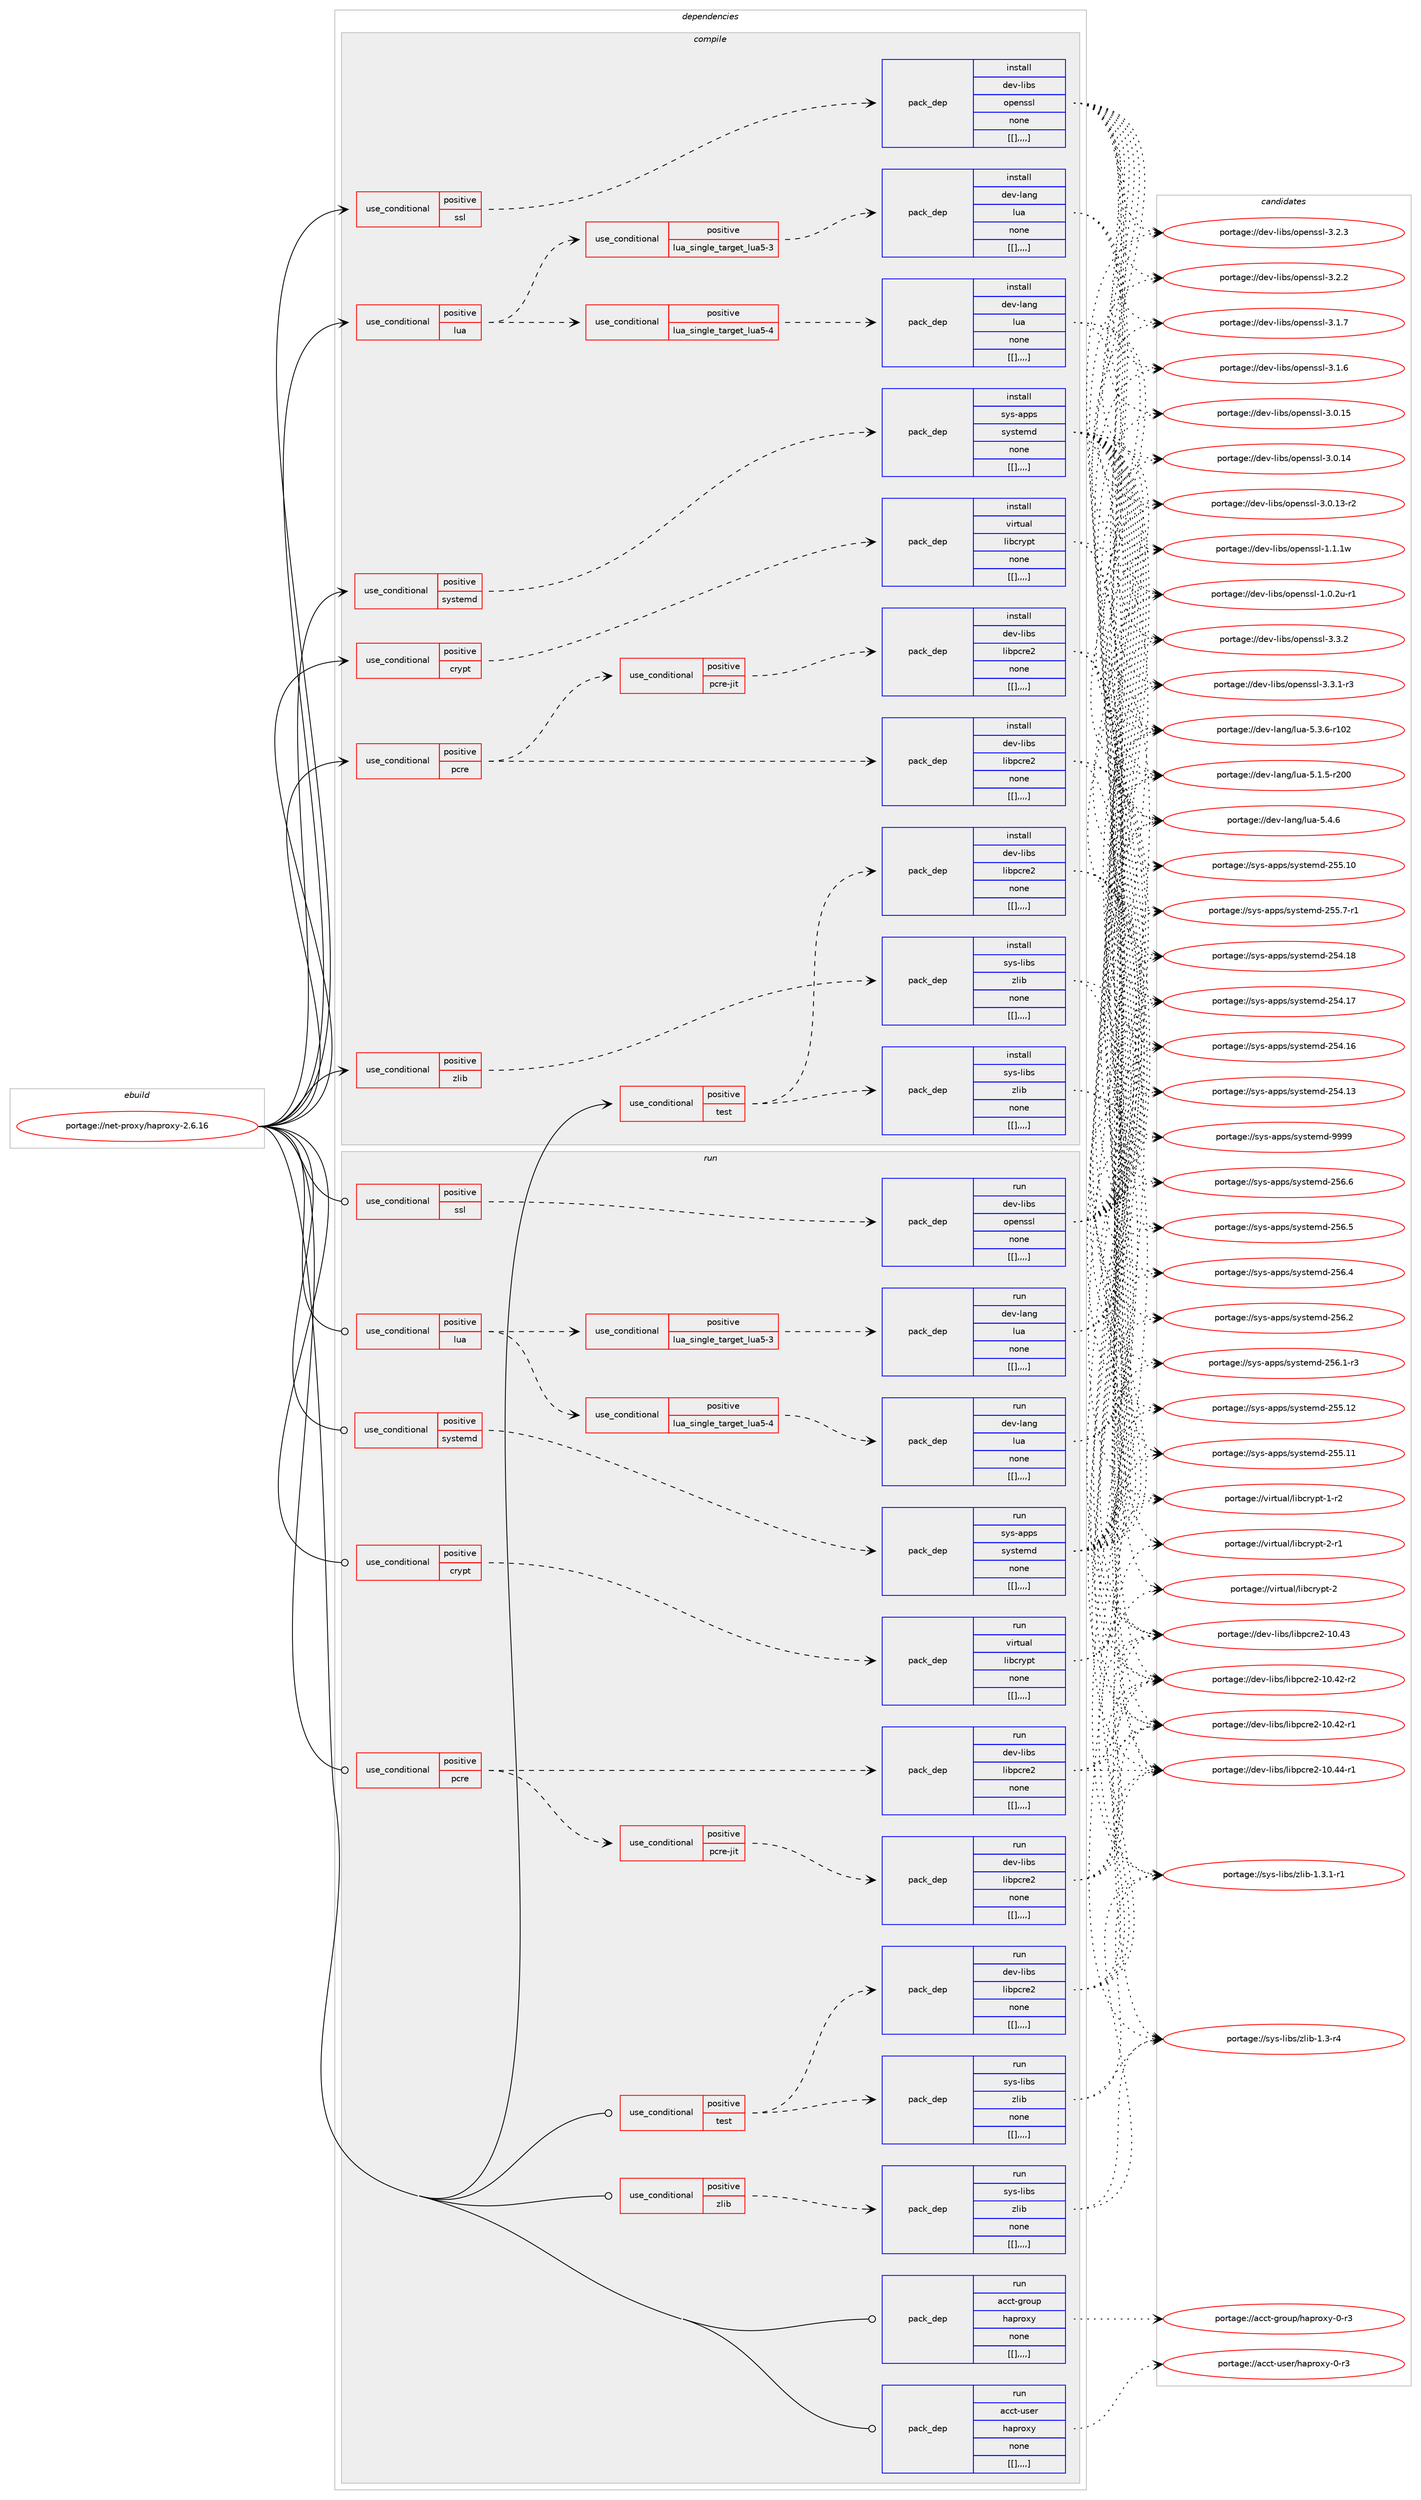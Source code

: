 digraph prolog {

# *************
# Graph options
# *************

newrank=true;
concentrate=true;
compound=true;
graph [rankdir=LR,fontname=Helvetica,fontsize=10,ranksep=1.5];#, ranksep=2.5, nodesep=0.2];
edge  [arrowhead=vee];
node  [fontname=Helvetica,fontsize=10];

# **********
# The ebuild
# **********

subgraph cluster_leftcol {
color=gray;
label=<<i>ebuild</i>>;
id [label="portage://net-proxy/haproxy-2.6.16", color=red, width=4, href="../net-proxy/haproxy-2.6.16.svg"];
}

# ****************
# The dependencies
# ****************

subgraph cluster_midcol {
color=gray;
label=<<i>dependencies</i>>;
subgraph cluster_compile {
fillcolor="#eeeeee";
style=filled;
label=<<i>compile</i>>;
subgraph cond105136 {
dependency394245 [label=<<TABLE BORDER="0" CELLBORDER="1" CELLSPACING="0" CELLPADDING="4"><TR><TD ROWSPAN="3" CELLPADDING="10">use_conditional</TD></TR><TR><TD>positive</TD></TR><TR><TD>crypt</TD></TR></TABLE>>, shape=none, color=red];
subgraph pack286301 {
dependency394246 [label=<<TABLE BORDER="0" CELLBORDER="1" CELLSPACING="0" CELLPADDING="4" WIDTH="220"><TR><TD ROWSPAN="6" CELLPADDING="30">pack_dep</TD></TR><TR><TD WIDTH="110">install</TD></TR><TR><TD>virtual</TD></TR><TR><TD>libcrypt</TD></TR><TR><TD>none</TD></TR><TR><TD>[[],,,,]</TD></TR></TABLE>>, shape=none, color=blue];
}
dependency394245:e -> dependency394246:w [weight=20,style="dashed",arrowhead="vee"];
}
id:e -> dependency394245:w [weight=20,style="solid",arrowhead="vee"];
subgraph cond105137 {
dependency394247 [label=<<TABLE BORDER="0" CELLBORDER="1" CELLSPACING="0" CELLPADDING="4"><TR><TD ROWSPAN="3" CELLPADDING="10">use_conditional</TD></TR><TR><TD>positive</TD></TR><TR><TD>lua</TD></TR></TABLE>>, shape=none, color=red];
subgraph cond105138 {
dependency394248 [label=<<TABLE BORDER="0" CELLBORDER="1" CELLSPACING="0" CELLPADDING="4"><TR><TD ROWSPAN="3" CELLPADDING="10">use_conditional</TD></TR><TR><TD>positive</TD></TR><TR><TD>lua_single_target_lua5-3</TD></TR></TABLE>>, shape=none, color=red];
subgraph pack286302 {
dependency394249 [label=<<TABLE BORDER="0" CELLBORDER="1" CELLSPACING="0" CELLPADDING="4" WIDTH="220"><TR><TD ROWSPAN="6" CELLPADDING="30">pack_dep</TD></TR><TR><TD WIDTH="110">install</TD></TR><TR><TD>dev-lang</TD></TR><TR><TD>lua</TD></TR><TR><TD>none</TD></TR><TR><TD>[[],,,,]</TD></TR></TABLE>>, shape=none, color=blue];
}
dependency394248:e -> dependency394249:w [weight=20,style="dashed",arrowhead="vee"];
}
dependency394247:e -> dependency394248:w [weight=20,style="dashed",arrowhead="vee"];
subgraph cond105139 {
dependency394250 [label=<<TABLE BORDER="0" CELLBORDER="1" CELLSPACING="0" CELLPADDING="4"><TR><TD ROWSPAN="3" CELLPADDING="10">use_conditional</TD></TR><TR><TD>positive</TD></TR><TR><TD>lua_single_target_lua5-4</TD></TR></TABLE>>, shape=none, color=red];
subgraph pack286303 {
dependency394251 [label=<<TABLE BORDER="0" CELLBORDER="1" CELLSPACING="0" CELLPADDING="4" WIDTH="220"><TR><TD ROWSPAN="6" CELLPADDING="30">pack_dep</TD></TR><TR><TD WIDTH="110">install</TD></TR><TR><TD>dev-lang</TD></TR><TR><TD>lua</TD></TR><TR><TD>none</TD></TR><TR><TD>[[],,,,]</TD></TR></TABLE>>, shape=none, color=blue];
}
dependency394250:e -> dependency394251:w [weight=20,style="dashed",arrowhead="vee"];
}
dependency394247:e -> dependency394250:w [weight=20,style="dashed",arrowhead="vee"];
}
id:e -> dependency394247:w [weight=20,style="solid",arrowhead="vee"];
subgraph cond105140 {
dependency394252 [label=<<TABLE BORDER="0" CELLBORDER="1" CELLSPACING="0" CELLPADDING="4"><TR><TD ROWSPAN="3" CELLPADDING="10">use_conditional</TD></TR><TR><TD>positive</TD></TR><TR><TD>pcre</TD></TR></TABLE>>, shape=none, color=red];
subgraph pack286304 {
dependency394253 [label=<<TABLE BORDER="0" CELLBORDER="1" CELLSPACING="0" CELLPADDING="4" WIDTH="220"><TR><TD ROWSPAN="6" CELLPADDING="30">pack_dep</TD></TR><TR><TD WIDTH="110">install</TD></TR><TR><TD>dev-libs</TD></TR><TR><TD>libpcre2</TD></TR><TR><TD>none</TD></TR><TR><TD>[[],,,,]</TD></TR></TABLE>>, shape=none, color=blue];
}
dependency394252:e -> dependency394253:w [weight=20,style="dashed",arrowhead="vee"];
subgraph cond105141 {
dependency394254 [label=<<TABLE BORDER="0" CELLBORDER="1" CELLSPACING="0" CELLPADDING="4"><TR><TD ROWSPAN="3" CELLPADDING="10">use_conditional</TD></TR><TR><TD>positive</TD></TR><TR><TD>pcre-jit</TD></TR></TABLE>>, shape=none, color=red];
subgraph pack286305 {
dependency394255 [label=<<TABLE BORDER="0" CELLBORDER="1" CELLSPACING="0" CELLPADDING="4" WIDTH="220"><TR><TD ROWSPAN="6" CELLPADDING="30">pack_dep</TD></TR><TR><TD WIDTH="110">install</TD></TR><TR><TD>dev-libs</TD></TR><TR><TD>libpcre2</TD></TR><TR><TD>none</TD></TR><TR><TD>[[],,,,]</TD></TR></TABLE>>, shape=none, color=blue];
}
dependency394254:e -> dependency394255:w [weight=20,style="dashed",arrowhead="vee"];
}
dependency394252:e -> dependency394254:w [weight=20,style="dashed",arrowhead="vee"];
}
id:e -> dependency394252:w [weight=20,style="solid",arrowhead="vee"];
subgraph cond105142 {
dependency394256 [label=<<TABLE BORDER="0" CELLBORDER="1" CELLSPACING="0" CELLPADDING="4"><TR><TD ROWSPAN="3" CELLPADDING="10">use_conditional</TD></TR><TR><TD>positive</TD></TR><TR><TD>ssl</TD></TR></TABLE>>, shape=none, color=red];
subgraph pack286306 {
dependency394257 [label=<<TABLE BORDER="0" CELLBORDER="1" CELLSPACING="0" CELLPADDING="4" WIDTH="220"><TR><TD ROWSPAN="6" CELLPADDING="30">pack_dep</TD></TR><TR><TD WIDTH="110">install</TD></TR><TR><TD>dev-libs</TD></TR><TR><TD>openssl</TD></TR><TR><TD>none</TD></TR><TR><TD>[[],,,,]</TD></TR></TABLE>>, shape=none, color=blue];
}
dependency394256:e -> dependency394257:w [weight=20,style="dashed",arrowhead="vee"];
}
id:e -> dependency394256:w [weight=20,style="solid",arrowhead="vee"];
subgraph cond105143 {
dependency394258 [label=<<TABLE BORDER="0" CELLBORDER="1" CELLSPACING="0" CELLPADDING="4"><TR><TD ROWSPAN="3" CELLPADDING="10">use_conditional</TD></TR><TR><TD>positive</TD></TR><TR><TD>systemd</TD></TR></TABLE>>, shape=none, color=red];
subgraph pack286307 {
dependency394259 [label=<<TABLE BORDER="0" CELLBORDER="1" CELLSPACING="0" CELLPADDING="4" WIDTH="220"><TR><TD ROWSPAN="6" CELLPADDING="30">pack_dep</TD></TR><TR><TD WIDTH="110">install</TD></TR><TR><TD>sys-apps</TD></TR><TR><TD>systemd</TD></TR><TR><TD>none</TD></TR><TR><TD>[[],,,,]</TD></TR></TABLE>>, shape=none, color=blue];
}
dependency394258:e -> dependency394259:w [weight=20,style="dashed",arrowhead="vee"];
}
id:e -> dependency394258:w [weight=20,style="solid",arrowhead="vee"];
subgraph cond105144 {
dependency394260 [label=<<TABLE BORDER="0" CELLBORDER="1" CELLSPACING="0" CELLPADDING="4"><TR><TD ROWSPAN="3" CELLPADDING="10">use_conditional</TD></TR><TR><TD>positive</TD></TR><TR><TD>test</TD></TR></TABLE>>, shape=none, color=red];
subgraph pack286308 {
dependency394261 [label=<<TABLE BORDER="0" CELLBORDER="1" CELLSPACING="0" CELLPADDING="4" WIDTH="220"><TR><TD ROWSPAN="6" CELLPADDING="30">pack_dep</TD></TR><TR><TD WIDTH="110">install</TD></TR><TR><TD>dev-libs</TD></TR><TR><TD>libpcre2</TD></TR><TR><TD>none</TD></TR><TR><TD>[[],,,,]</TD></TR></TABLE>>, shape=none, color=blue];
}
dependency394260:e -> dependency394261:w [weight=20,style="dashed",arrowhead="vee"];
subgraph pack286309 {
dependency394262 [label=<<TABLE BORDER="0" CELLBORDER="1" CELLSPACING="0" CELLPADDING="4" WIDTH="220"><TR><TD ROWSPAN="6" CELLPADDING="30">pack_dep</TD></TR><TR><TD WIDTH="110">install</TD></TR><TR><TD>sys-libs</TD></TR><TR><TD>zlib</TD></TR><TR><TD>none</TD></TR><TR><TD>[[],,,,]</TD></TR></TABLE>>, shape=none, color=blue];
}
dependency394260:e -> dependency394262:w [weight=20,style="dashed",arrowhead="vee"];
}
id:e -> dependency394260:w [weight=20,style="solid",arrowhead="vee"];
subgraph cond105145 {
dependency394263 [label=<<TABLE BORDER="0" CELLBORDER="1" CELLSPACING="0" CELLPADDING="4"><TR><TD ROWSPAN="3" CELLPADDING="10">use_conditional</TD></TR><TR><TD>positive</TD></TR><TR><TD>zlib</TD></TR></TABLE>>, shape=none, color=red];
subgraph pack286310 {
dependency394264 [label=<<TABLE BORDER="0" CELLBORDER="1" CELLSPACING="0" CELLPADDING="4" WIDTH="220"><TR><TD ROWSPAN="6" CELLPADDING="30">pack_dep</TD></TR><TR><TD WIDTH="110">install</TD></TR><TR><TD>sys-libs</TD></TR><TR><TD>zlib</TD></TR><TR><TD>none</TD></TR><TR><TD>[[],,,,]</TD></TR></TABLE>>, shape=none, color=blue];
}
dependency394263:e -> dependency394264:w [weight=20,style="dashed",arrowhead="vee"];
}
id:e -> dependency394263:w [weight=20,style="solid",arrowhead="vee"];
}
subgraph cluster_compileandrun {
fillcolor="#eeeeee";
style=filled;
label=<<i>compile and run</i>>;
}
subgraph cluster_run {
fillcolor="#eeeeee";
style=filled;
label=<<i>run</i>>;
subgraph cond105146 {
dependency394265 [label=<<TABLE BORDER="0" CELLBORDER="1" CELLSPACING="0" CELLPADDING="4"><TR><TD ROWSPAN="3" CELLPADDING="10">use_conditional</TD></TR><TR><TD>positive</TD></TR><TR><TD>crypt</TD></TR></TABLE>>, shape=none, color=red];
subgraph pack286311 {
dependency394266 [label=<<TABLE BORDER="0" CELLBORDER="1" CELLSPACING="0" CELLPADDING="4" WIDTH="220"><TR><TD ROWSPAN="6" CELLPADDING="30">pack_dep</TD></TR><TR><TD WIDTH="110">run</TD></TR><TR><TD>virtual</TD></TR><TR><TD>libcrypt</TD></TR><TR><TD>none</TD></TR><TR><TD>[[],,,,]</TD></TR></TABLE>>, shape=none, color=blue];
}
dependency394265:e -> dependency394266:w [weight=20,style="dashed",arrowhead="vee"];
}
id:e -> dependency394265:w [weight=20,style="solid",arrowhead="odot"];
subgraph cond105147 {
dependency394267 [label=<<TABLE BORDER="0" CELLBORDER="1" CELLSPACING="0" CELLPADDING="4"><TR><TD ROWSPAN="3" CELLPADDING="10">use_conditional</TD></TR><TR><TD>positive</TD></TR><TR><TD>lua</TD></TR></TABLE>>, shape=none, color=red];
subgraph cond105148 {
dependency394268 [label=<<TABLE BORDER="0" CELLBORDER="1" CELLSPACING="0" CELLPADDING="4"><TR><TD ROWSPAN="3" CELLPADDING="10">use_conditional</TD></TR><TR><TD>positive</TD></TR><TR><TD>lua_single_target_lua5-3</TD></TR></TABLE>>, shape=none, color=red];
subgraph pack286312 {
dependency394269 [label=<<TABLE BORDER="0" CELLBORDER="1" CELLSPACING="0" CELLPADDING="4" WIDTH="220"><TR><TD ROWSPAN="6" CELLPADDING="30">pack_dep</TD></TR><TR><TD WIDTH="110">run</TD></TR><TR><TD>dev-lang</TD></TR><TR><TD>lua</TD></TR><TR><TD>none</TD></TR><TR><TD>[[],,,,]</TD></TR></TABLE>>, shape=none, color=blue];
}
dependency394268:e -> dependency394269:w [weight=20,style="dashed",arrowhead="vee"];
}
dependency394267:e -> dependency394268:w [weight=20,style="dashed",arrowhead="vee"];
subgraph cond105149 {
dependency394270 [label=<<TABLE BORDER="0" CELLBORDER="1" CELLSPACING="0" CELLPADDING="4"><TR><TD ROWSPAN="3" CELLPADDING="10">use_conditional</TD></TR><TR><TD>positive</TD></TR><TR><TD>lua_single_target_lua5-4</TD></TR></TABLE>>, shape=none, color=red];
subgraph pack286313 {
dependency394271 [label=<<TABLE BORDER="0" CELLBORDER="1" CELLSPACING="0" CELLPADDING="4" WIDTH="220"><TR><TD ROWSPAN="6" CELLPADDING="30">pack_dep</TD></TR><TR><TD WIDTH="110">run</TD></TR><TR><TD>dev-lang</TD></TR><TR><TD>lua</TD></TR><TR><TD>none</TD></TR><TR><TD>[[],,,,]</TD></TR></TABLE>>, shape=none, color=blue];
}
dependency394270:e -> dependency394271:w [weight=20,style="dashed",arrowhead="vee"];
}
dependency394267:e -> dependency394270:w [weight=20,style="dashed",arrowhead="vee"];
}
id:e -> dependency394267:w [weight=20,style="solid",arrowhead="odot"];
subgraph cond105150 {
dependency394272 [label=<<TABLE BORDER="0" CELLBORDER="1" CELLSPACING="0" CELLPADDING="4"><TR><TD ROWSPAN="3" CELLPADDING="10">use_conditional</TD></TR><TR><TD>positive</TD></TR><TR><TD>pcre</TD></TR></TABLE>>, shape=none, color=red];
subgraph pack286314 {
dependency394273 [label=<<TABLE BORDER="0" CELLBORDER="1" CELLSPACING="0" CELLPADDING="4" WIDTH="220"><TR><TD ROWSPAN="6" CELLPADDING="30">pack_dep</TD></TR><TR><TD WIDTH="110">run</TD></TR><TR><TD>dev-libs</TD></TR><TR><TD>libpcre2</TD></TR><TR><TD>none</TD></TR><TR><TD>[[],,,,]</TD></TR></TABLE>>, shape=none, color=blue];
}
dependency394272:e -> dependency394273:w [weight=20,style="dashed",arrowhead="vee"];
subgraph cond105151 {
dependency394274 [label=<<TABLE BORDER="0" CELLBORDER="1" CELLSPACING="0" CELLPADDING="4"><TR><TD ROWSPAN="3" CELLPADDING="10">use_conditional</TD></TR><TR><TD>positive</TD></TR><TR><TD>pcre-jit</TD></TR></TABLE>>, shape=none, color=red];
subgraph pack286315 {
dependency394275 [label=<<TABLE BORDER="0" CELLBORDER="1" CELLSPACING="0" CELLPADDING="4" WIDTH="220"><TR><TD ROWSPAN="6" CELLPADDING="30">pack_dep</TD></TR><TR><TD WIDTH="110">run</TD></TR><TR><TD>dev-libs</TD></TR><TR><TD>libpcre2</TD></TR><TR><TD>none</TD></TR><TR><TD>[[],,,,]</TD></TR></TABLE>>, shape=none, color=blue];
}
dependency394274:e -> dependency394275:w [weight=20,style="dashed",arrowhead="vee"];
}
dependency394272:e -> dependency394274:w [weight=20,style="dashed",arrowhead="vee"];
}
id:e -> dependency394272:w [weight=20,style="solid",arrowhead="odot"];
subgraph cond105152 {
dependency394276 [label=<<TABLE BORDER="0" CELLBORDER="1" CELLSPACING="0" CELLPADDING="4"><TR><TD ROWSPAN="3" CELLPADDING="10">use_conditional</TD></TR><TR><TD>positive</TD></TR><TR><TD>ssl</TD></TR></TABLE>>, shape=none, color=red];
subgraph pack286316 {
dependency394277 [label=<<TABLE BORDER="0" CELLBORDER="1" CELLSPACING="0" CELLPADDING="4" WIDTH="220"><TR><TD ROWSPAN="6" CELLPADDING="30">pack_dep</TD></TR><TR><TD WIDTH="110">run</TD></TR><TR><TD>dev-libs</TD></TR><TR><TD>openssl</TD></TR><TR><TD>none</TD></TR><TR><TD>[[],,,,]</TD></TR></TABLE>>, shape=none, color=blue];
}
dependency394276:e -> dependency394277:w [weight=20,style="dashed",arrowhead="vee"];
}
id:e -> dependency394276:w [weight=20,style="solid",arrowhead="odot"];
subgraph cond105153 {
dependency394278 [label=<<TABLE BORDER="0" CELLBORDER="1" CELLSPACING="0" CELLPADDING="4"><TR><TD ROWSPAN="3" CELLPADDING="10">use_conditional</TD></TR><TR><TD>positive</TD></TR><TR><TD>systemd</TD></TR></TABLE>>, shape=none, color=red];
subgraph pack286317 {
dependency394279 [label=<<TABLE BORDER="0" CELLBORDER="1" CELLSPACING="0" CELLPADDING="4" WIDTH="220"><TR><TD ROWSPAN="6" CELLPADDING="30">pack_dep</TD></TR><TR><TD WIDTH="110">run</TD></TR><TR><TD>sys-apps</TD></TR><TR><TD>systemd</TD></TR><TR><TD>none</TD></TR><TR><TD>[[],,,,]</TD></TR></TABLE>>, shape=none, color=blue];
}
dependency394278:e -> dependency394279:w [weight=20,style="dashed",arrowhead="vee"];
}
id:e -> dependency394278:w [weight=20,style="solid",arrowhead="odot"];
subgraph cond105154 {
dependency394280 [label=<<TABLE BORDER="0" CELLBORDER="1" CELLSPACING="0" CELLPADDING="4"><TR><TD ROWSPAN="3" CELLPADDING="10">use_conditional</TD></TR><TR><TD>positive</TD></TR><TR><TD>test</TD></TR></TABLE>>, shape=none, color=red];
subgraph pack286318 {
dependency394281 [label=<<TABLE BORDER="0" CELLBORDER="1" CELLSPACING="0" CELLPADDING="4" WIDTH="220"><TR><TD ROWSPAN="6" CELLPADDING="30">pack_dep</TD></TR><TR><TD WIDTH="110">run</TD></TR><TR><TD>dev-libs</TD></TR><TR><TD>libpcre2</TD></TR><TR><TD>none</TD></TR><TR><TD>[[],,,,]</TD></TR></TABLE>>, shape=none, color=blue];
}
dependency394280:e -> dependency394281:w [weight=20,style="dashed",arrowhead="vee"];
subgraph pack286319 {
dependency394282 [label=<<TABLE BORDER="0" CELLBORDER="1" CELLSPACING="0" CELLPADDING="4" WIDTH="220"><TR><TD ROWSPAN="6" CELLPADDING="30">pack_dep</TD></TR><TR><TD WIDTH="110">run</TD></TR><TR><TD>sys-libs</TD></TR><TR><TD>zlib</TD></TR><TR><TD>none</TD></TR><TR><TD>[[],,,,]</TD></TR></TABLE>>, shape=none, color=blue];
}
dependency394280:e -> dependency394282:w [weight=20,style="dashed",arrowhead="vee"];
}
id:e -> dependency394280:w [weight=20,style="solid",arrowhead="odot"];
subgraph cond105155 {
dependency394283 [label=<<TABLE BORDER="0" CELLBORDER="1" CELLSPACING="0" CELLPADDING="4"><TR><TD ROWSPAN="3" CELLPADDING="10">use_conditional</TD></TR><TR><TD>positive</TD></TR><TR><TD>zlib</TD></TR></TABLE>>, shape=none, color=red];
subgraph pack286320 {
dependency394284 [label=<<TABLE BORDER="0" CELLBORDER="1" CELLSPACING="0" CELLPADDING="4" WIDTH="220"><TR><TD ROWSPAN="6" CELLPADDING="30">pack_dep</TD></TR><TR><TD WIDTH="110">run</TD></TR><TR><TD>sys-libs</TD></TR><TR><TD>zlib</TD></TR><TR><TD>none</TD></TR><TR><TD>[[],,,,]</TD></TR></TABLE>>, shape=none, color=blue];
}
dependency394283:e -> dependency394284:w [weight=20,style="dashed",arrowhead="vee"];
}
id:e -> dependency394283:w [weight=20,style="solid",arrowhead="odot"];
subgraph pack286321 {
dependency394285 [label=<<TABLE BORDER="0" CELLBORDER="1" CELLSPACING="0" CELLPADDING="4" WIDTH="220"><TR><TD ROWSPAN="6" CELLPADDING="30">pack_dep</TD></TR><TR><TD WIDTH="110">run</TD></TR><TR><TD>acct-group</TD></TR><TR><TD>haproxy</TD></TR><TR><TD>none</TD></TR><TR><TD>[[],,,,]</TD></TR></TABLE>>, shape=none, color=blue];
}
id:e -> dependency394285:w [weight=20,style="solid",arrowhead="odot"];
subgraph pack286322 {
dependency394286 [label=<<TABLE BORDER="0" CELLBORDER="1" CELLSPACING="0" CELLPADDING="4" WIDTH="220"><TR><TD ROWSPAN="6" CELLPADDING="30">pack_dep</TD></TR><TR><TD WIDTH="110">run</TD></TR><TR><TD>acct-user</TD></TR><TR><TD>haproxy</TD></TR><TR><TD>none</TD></TR><TR><TD>[[],,,,]</TD></TR></TABLE>>, shape=none, color=blue];
}
id:e -> dependency394286:w [weight=20,style="solid",arrowhead="odot"];
}
}

# **************
# The candidates
# **************

subgraph cluster_choices {
rank=same;
color=gray;
label=<<i>candidates</i>>;

subgraph choice286301 {
color=black;
nodesep=1;
choice1181051141161179710847108105989911412111211645504511449 [label="portage://virtual/libcrypt-2-r1", color=red, width=4,href="../virtual/libcrypt-2-r1.svg"];
choice118105114116117971084710810598991141211121164550 [label="portage://virtual/libcrypt-2", color=red, width=4,href="../virtual/libcrypt-2.svg"];
choice1181051141161179710847108105989911412111211645494511450 [label="portage://virtual/libcrypt-1-r2", color=red, width=4,href="../virtual/libcrypt-1-r2.svg"];
dependency394246:e -> choice1181051141161179710847108105989911412111211645504511449:w [style=dotted,weight="100"];
dependency394246:e -> choice118105114116117971084710810598991141211121164550:w [style=dotted,weight="100"];
dependency394246:e -> choice1181051141161179710847108105989911412111211645494511450:w [style=dotted,weight="100"];
}
subgraph choice286302 {
color=black;
nodesep=1;
choice10010111845108971101034710811797455346524654 [label="portage://dev-lang/lua-5.4.6", color=red, width=4,href="../dev-lang/lua-5.4.6.svg"];
choice1001011184510897110103471081179745534651465445114494850 [label="portage://dev-lang/lua-5.3.6-r102", color=red, width=4,href="../dev-lang/lua-5.3.6-r102.svg"];
choice1001011184510897110103471081179745534649465345114504848 [label="portage://dev-lang/lua-5.1.5-r200", color=red, width=4,href="../dev-lang/lua-5.1.5-r200.svg"];
dependency394249:e -> choice10010111845108971101034710811797455346524654:w [style=dotted,weight="100"];
dependency394249:e -> choice1001011184510897110103471081179745534651465445114494850:w [style=dotted,weight="100"];
dependency394249:e -> choice1001011184510897110103471081179745534649465345114504848:w [style=dotted,weight="100"];
}
subgraph choice286303 {
color=black;
nodesep=1;
choice10010111845108971101034710811797455346524654 [label="portage://dev-lang/lua-5.4.6", color=red, width=4,href="../dev-lang/lua-5.4.6.svg"];
choice1001011184510897110103471081179745534651465445114494850 [label="portage://dev-lang/lua-5.3.6-r102", color=red, width=4,href="../dev-lang/lua-5.3.6-r102.svg"];
choice1001011184510897110103471081179745534649465345114504848 [label="portage://dev-lang/lua-5.1.5-r200", color=red, width=4,href="../dev-lang/lua-5.1.5-r200.svg"];
dependency394251:e -> choice10010111845108971101034710811797455346524654:w [style=dotted,weight="100"];
dependency394251:e -> choice1001011184510897110103471081179745534651465445114494850:w [style=dotted,weight="100"];
dependency394251:e -> choice1001011184510897110103471081179745534649465345114504848:w [style=dotted,weight="100"];
}
subgraph choice286304 {
color=black;
nodesep=1;
choice1001011184510810598115471081059811299114101504549484652524511449 [label="portage://dev-libs/libpcre2-10.44-r1", color=red, width=4,href="../dev-libs/libpcre2-10.44-r1.svg"];
choice100101118451081059811547108105981129911410150454948465251 [label="portage://dev-libs/libpcre2-10.43", color=red, width=4,href="../dev-libs/libpcre2-10.43.svg"];
choice1001011184510810598115471081059811299114101504549484652504511450 [label="portage://dev-libs/libpcre2-10.42-r2", color=red, width=4,href="../dev-libs/libpcre2-10.42-r2.svg"];
choice1001011184510810598115471081059811299114101504549484652504511449 [label="portage://dev-libs/libpcre2-10.42-r1", color=red, width=4,href="../dev-libs/libpcre2-10.42-r1.svg"];
dependency394253:e -> choice1001011184510810598115471081059811299114101504549484652524511449:w [style=dotted,weight="100"];
dependency394253:e -> choice100101118451081059811547108105981129911410150454948465251:w [style=dotted,weight="100"];
dependency394253:e -> choice1001011184510810598115471081059811299114101504549484652504511450:w [style=dotted,weight="100"];
dependency394253:e -> choice1001011184510810598115471081059811299114101504549484652504511449:w [style=dotted,weight="100"];
}
subgraph choice286305 {
color=black;
nodesep=1;
choice1001011184510810598115471081059811299114101504549484652524511449 [label="portage://dev-libs/libpcre2-10.44-r1", color=red, width=4,href="../dev-libs/libpcre2-10.44-r1.svg"];
choice100101118451081059811547108105981129911410150454948465251 [label="portage://dev-libs/libpcre2-10.43", color=red, width=4,href="../dev-libs/libpcre2-10.43.svg"];
choice1001011184510810598115471081059811299114101504549484652504511450 [label="portage://dev-libs/libpcre2-10.42-r2", color=red, width=4,href="../dev-libs/libpcre2-10.42-r2.svg"];
choice1001011184510810598115471081059811299114101504549484652504511449 [label="portage://dev-libs/libpcre2-10.42-r1", color=red, width=4,href="../dev-libs/libpcre2-10.42-r1.svg"];
dependency394255:e -> choice1001011184510810598115471081059811299114101504549484652524511449:w [style=dotted,weight="100"];
dependency394255:e -> choice100101118451081059811547108105981129911410150454948465251:w [style=dotted,weight="100"];
dependency394255:e -> choice1001011184510810598115471081059811299114101504549484652504511450:w [style=dotted,weight="100"];
dependency394255:e -> choice1001011184510810598115471081059811299114101504549484652504511449:w [style=dotted,weight="100"];
}
subgraph choice286306 {
color=black;
nodesep=1;
choice100101118451081059811547111112101110115115108455146514650 [label="portage://dev-libs/openssl-3.3.2", color=red, width=4,href="../dev-libs/openssl-3.3.2.svg"];
choice1001011184510810598115471111121011101151151084551465146494511451 [label="portage://dev-libs/openssl-3.3.1-r3", color=red, width=4,href="../dev-libs/openssl-3.3.1-r3.svg"];
choice100101118451081059811547111112101110115115108455146504651 [label="portage://dev-libs/openssl-3.2.3", color=red, width=4,href="../dev-libs/openssl-3.2.3.svg"];
choice100101118451081059811547111112101110115115108455146504650 [label="portage://dev-libs/openssl-3.2.2", color=red, width=4,href="../dev-libs/openssl-3.2.2.svg"];
choice100101118451081059811547111112101110115115108455146494655 [label="portage://dev-libs/openssl-3.1.7", color=red, width=4,href="../dev-libs/openssl-3.1.7.svg"];
choice100101118451081059811547111112101110115115108455146494654 [label="portage://dev-libs/openssl-3.1.6", color=red, width=4,href="../dev-libs/openssl-3.1.6.svg"];
choice10010111845108105981154711111210111011511510845514648464953 [label="portage://dev-libs/openssl-3.0.15", color=red, width=4,href="../dev-libs/openssl-3.0.15.svg"];
choice10010111845108105981154711111210111011511510845514648464952 [label="portage://dev-libs/openssl-3.0.14", color=red, width=4,href="../dev-libs/openssl-3.0.14.svg"];
choice100101118451081059811547111112101110115115108455146484649514511450 [label="portage://dev-libs/openssl-3.0.13-r2", color=red, width=4,href="../dev-libs/openssl-3.0.13-r2.svg"];
choice100101118451081059811547111112101110115115108454946494649119 [label="portage://dev-libs/openssl-1.1.1w", color=red, width=4,href="../dev-libs/openssl-1.1.1w.svg"];
choice1001011184510810598115471111121011101151151084549464846501174511449 [label="portage://dev-libs/openssl-1.0.2u-r1", color=red, width=4,href="../dev-libs/openssl-1.0.2u-r1.svg"];
dependency394257:e -> choice100101118451081059811547111112101110115115108455146514650:w [style=dotted,weight="100"];
dependency394257:e -> choice1001011184510810598115471111121011101151151084551465146494511451:w [style=dotted,weight="100"];
dependency394257:e -> choice100101118451081059811547111112101110115115108455146504651:w [style=dotted,weight="100"];
dependency394257:e -> choice100101118451081059811547111112101110115115108455146504650:w [style=dotted,weight="100"];
dependency394257:e -> choice100101118451081059811547111112101110115115108455146494655:w [style=dotted,weight="100"];
dependency394257:e -> choice100101118451081059811547111112101110115115108455146494654:w [style=dotted,weight="100"];
dependency394257:e -> choice10010111845108105981154711111210111011511510845514648464953:w [style=dotted,weight="100"];
dependency394257:e -> choice10010111845108105981154711111210111011511510845514648464952:w [style=dotted,weight="100"];
dependency394257:e -> choice100101118451081059811547111112101110115115108455146484649514511450:w [style=dotted,weight="100"];
dependency394257:e -> choice100101118451081059811547111112101110115115108454946494649119:w [style=dotted,weight="100"];
dependency394257:e -> choice1001011184510810598115471111121011101151151084549464846501174511449:w [style=dotted,weight="100"];
}
subgraph choice286307 {
color=black;
nodesep=1;
choice1151211154597112112115471151211151161011091004557575757 [label="portage://sys-apps/systemd-9999", color=red, width=4,href="../sys-apps/systemd-9999.svg"];
choice115121115459711211211547115121115116101109100455053544654 [label="portage://sys-apps/systemd-256.6", color=red, width=4,href="../sys-apps/systemd-256.6.svg"];
choice115121115459711211211547115121115116101109100455053544653 [label="portage://sys-apps/systemd-256.5", color=red, width=4,href="../sys-apps/systemd-256.5.svg"];
choice115121115459711211211547115121115116101109100455053544652 [label="portage://sys-apps/systemd-256.4", color=red, width=4,href="../sys-apps/systemd-256.4.svg"];
choice115121115459711211211547115121115116101109100455053544650 [label="portage://sys-apps/systemd-256.2", color=red, width=4,href="../sys-apps/systemd-256.2.svg"];
choice1151211154597112112115471151211151161011091004550535446494511451 [label="portage://sys-apps/systemd-256.1-r3", color=red, width=4,href="../sys-apps/systemd-256.1-r3.svg"];
choice11512111545971121121154711512111511610110910045505353464950 [label="portage://sys-apps/systemd-255.12", color=red, width=4,href="../sys-apps/systemd-255.12.svg"];
choice11512111545971121121154711512111511610110910045505353464949 [label="portage://sys-apps/systemd-255.11", color=red, width=4,href="../sys-apps/systemd-255.11.svg"];
choice11512111545971121121154711512111511610110910045505353464948 [label="portage://sys-apps/systemd-255.10", color=red, width=4,href="../sys-apps/systemd-255.10.svg"];
choice1151211154597112112115471151211151161011091004550535346554511449 [label="portage://sys-apps/systemd-255.7-r1", color=red, width=4,href="../sys-apps/systemd-255.7-r1.svg"];
choice11512111545971121121154711512111511610110910045505352464956 [label="portage://sys-apps/systemd-254.18", color=red, width=4,href="../sys-apps/systemd-254.18.svg"];
choice11512111545971121121154711512111511610110910045505352464955 [label="portage://sys-apps/systemd-254.17", color=red, width=4,href="../sys-apps/systemd-254.17.svg"];
choice11512111545971121121154711512111511610110910045505352464954 [label="portage://sys-apps/systemd-254.16", color=red, width=4,href="../sys-apps/systemd-254.16.svg"];
choice11512111545971121121154711512111511610110910045505352464951 [label="portage://sys-apps/systemd-254.13", color=red, width=4,href="../sys-apps/systemd-254.13.svg"];
dependency394259:e -> choice1151211154597112112115471151211151161011091004557575757:w [style=dotted,weight="100"];
dependency394259:e -> choice115121115459711211211547115121115116101109100455053544654:w [style=dotted,weight="100"];
dependency394259:e -> choice115121115459711211211547115121115116101109100455053544653:w [style=dotted,weight="100"];
dependency394259:e -> choice115121115459711211211547115121115116101109100455053544652:w [style=dotted,weight="100"];
dependency394259:e -> choice115121115459711211211547115121115116101109100455053544650:w [style=dotted,weight="100"];
dependency394259:e -> choice1151211154597112112115471151211151161011091004550535446494511451:w [style=dotted,weight="100"];
dependency394259:e -> choice11512111545971121121154711512111511610110910045505353464950:w [style=dotted,weight="100"];
dependency394259:e -> choice11512111545971121121154711512111511610110910045505353464949:w [style=dotted,weight="100"];
dependency394259:e -> choice11512111545971121121154711512111511610110910045505353464948:w [style=dotted,weight="100"];
dependency394259:e -> choice1151211154597112112115471151211151161011091004550535346554511449:w [style=dotted,weight="100"];
dependency394259:e -> choice11512111545971121121154711512111511610110910045505352464956:w [style=dotted,weight="100"];
dependency394259:e -> choice11512111545971121121154711512111511610110910045505352464955:w [style=dotted,weight="100"];
dependency394259:e -> choice11512111545971121121154711512111511610110910045505352464954:w [style=dotted,weight="100"];
dependency394259:e -> choice11512111545971121121154711512111511610110910045505352464951:w [style=dotted,weight="100"];
}
subgraph choice286308 {
color=black;
nodesep=1;
choice1001011184510810598115471081059811299114101504549484652524511449 [label="portage://dev-libs/libpcre2-10.44-r1", color=red, width=4,href="../dev-libs/libpcre2-10.44-r1.svg"];
choice100101118451081059811547108105981129911410150454948465251 [label="portage://dev-libs/libpcre2-10.43", color=red, width=4,href="../dev-libs/libpcre2-10.43.svg"];
choice1001011184510810598115471081059811299114101504549484652504511450 [label="portage://dev-libs/libpcre2-10.42-r2", color=red, width=4,href="../dev-libs/libpcre2-10.42-r2.svg"];
choice1001011184510810598115471081059811299114101504549484652504511449 [label="portage://dev-libs/libpcre2-10.42-r1", color=red, width=4,href="../dev-libs/libpcre2-10.42-r1.svg"];
dependency394261:e -> choice1001011184510810598115471081059811299114101504549484652524511449:w [style=dotted,weight="100"];
dependency394261:e -> choice100101118451081059811547108105981129911410150454948465251:w [style=dotted,weight="100"];
dependency394261:e -> choice1001011184510810598115471081059811299114101504549484652504511450:w [style=dotted,weight="100"];
dependency394261:e -> choice1001011184510810598115471081059811299114101504549484652504511449:w [style=dotted,weight="100"];
}
subgraph choice286309 {
color=black;
nodesep=1;
choice115121115451081059811547122108105984549465146494511449 [label="portage://sys-libs/zlib-1.3.1-r1", color=red, width=4,href="../sys-libs/zlib-1.3.1-r1.svg"];
choice11512111545108105981154712210810598454946514511452 [label="portage://sys-libs/zlib-1.3-r4", color=red, width=4,href="../sys-libs/zlib-1.3-r4.svg"];
dependency394262:e -> choice115121115451081059811547122108105984549465146494511449:w [style=dotted,weight="100"];
dependency394262:e -> choice11512111545108105981154712210810598454946514511452:w [style=dotted,weight="100"];
}
subgraph choice286310 {
color=black;
nodesep=1;
choice115121115451081059811547122108105984549465146494511449 [label="portage://sys-libs/zlib-1.3.1-r1", color=red, width=4,href="../sys-libs/zlib-1.3.1-r1.svg"];
choice11512111545108105981154712210810598454946514511452 [label="portage://sys-libs/zlib-1.3-r4", color=red, width=4,href="../sys-libs/zlib-1.3-r4.svg"];
dependency394264:e -> choice115121115451081059811547122108105984549465146494511449:w [style=dotted,weight="100"];
dependency394264:e -> choice11512111545108105981154712210810598454946514511452:w [style=dotted,weight="100"];
}
subgraph choice286311 {
color=black;
nodesep=1;
choice1181051141161179710847108105989911412111211645504511449 [label="portage://virtual/libcrypt-2-r1", color=red, width=4,href="../virtual/libcrypt-2-r1.svg"];
choice118105114116117971084710810598991141211121164550 [label="portage://virtual/libcrypt-2", color=red, width=4,href="../virtual/libcrypt-2.svg"];
choice1181051141161179710847108105989911412111211645494511450 [label="portage://virtual/libcrypt-1-r2", color=red, width=4,href="../virtual/libcrypt-1-r2.svg"];
dependency394266:e -> choice1181051141161179710847108105989911412111211645504511449:w [style=dotted,weight="100"];
dependency394266:e -> choice118105114116117971084710810598991141211121164550:w [style=dotted,weight="100"];
dependency394266:e -> choice1181051141161179710847108105989911412111211645494511450:w [style=dotted,weight="100"];
}
subgraph choice286312 {
color=black;
nodesep=1;
choice10010111845108971101034710811797455346524654 [label="portage://dev-lang/lua-5.4.6", color=red, width=4,href="../dev-lang/lua-5.4.6.svg"];
choice1001011184510897110103471081179745534651465445114494850 [label="portage://dev-lang/lua-5.3.6-r102", color=red, width=4,href="../dev-lang/lua-5.3.6-r102.svg"];
choice1001011184510897110103471081179745534649465345114504848 [label="portage://dev-lang/lua-5.1.5-r200", color=red, width=4,href="../dev-lang/lua-5.1.5-r200.svg"];
dependency394269:e -> choice10010111845108971101034710811797455346524654:w [style=dotted,weight="100"];
dependency394269:e -> choice1001011184510897110103471081179745534651465445114494850:w [style=dotted,weight="100"];
dependency394269:e -> choice1001011184510897110103471081179745534649465345114504848:w [style=dotted,weight="100"];
}
subgraph choice286313 {
color=black;
nodesep=1;
choice10010111845108971101034710811797455346524654 [label="portage://dev-lang/lua-5.4.6", color=red, width=4,href="../dev-lang/lua-5.4.6.svg"];
choice1001011184510897110103471081179745534651465445114494850 [label="portage://dev-lang/lua-5.3.6-r102", color=red, width=4,href="../dev-lang/lua-5.3.6-r102.svg"];
choice1001011184510897110103471081179745534649465345114504848 [label="portage://dev-lang/lua-5.1.5-r200", color=red, width=4,href="../dev-lang/lua-5.1.5-r200.svg"];
dependency394271:e -> choice10010111845108971101034710811797455346524654:w [style=dotted,weight="100"];
dependency394271:e -> choice1001011184510897110103471081179745534651465445114494850:w [style=dotted,weight="100"];
dependency394271:e -> choice1001011184510897110103471081179745534649465345114504848:w [style=dotted,weight="100"];
}
subgraph choice286314 {
color=black;
nodesep=1;
choice1001011184510810598115471081059811299114101504549484652524511449 [label="portage://dev-libs/libpcre2-10.44-r1", color=red, width=4,href="../dev-libs/libpcre2-10.44-r1.svg"];
choice100101118451081059811547108105981129911410150454948465251 [label="portage://dev-libs/libpcre2-10.43", color=red, width=4,href="../dev-libs/libpcre2-10.43.svg"];
choice1001011184510810598115471081059811299114101504549484652504511450 [label="portage://dev-libs/libpcre2-10.42-r2", color=red, width=4,href="../dev-libs/libpcre2-10.42-r2.svg"];
choice1001011184510810598115471081059811299114101504549484652504511449 [label="portage://dev-libs/libpcre2-10.42-r1", color=red, width=4,href="../dev-libs/libpcre2-10.42-r1.svg"];
dependency394273:e -> choice1001011184510810598115471081059811299114101504549484652524511449:w [style=dotted,weight="100"];
dependency394273:e -> choice100101118451081059811547108105981129911410150454948465251:w [style=dotted,weight="100"];
dependency394273:e -> choice1001011184510810598115471081059811299114101504549484652504511450:w [style=dotted,weight="100"];
dependency394273:e -> choice1001011184510810598115471081059811299114101504549484652504511449:w [style=dotted,weight="100"];
}
subgraph choice286315 {
color=black;
nodesep=1;
choice1001011184510810598115471081059811299114101504549484652524511449 [label="portage://dev-libs/libpcre2-10.44-r1", color=red, width=4,href="../dev-libs/libpcre2-10.44-r1.svg"];
choice100101118451081059811547108105981129911410150454948465251 [label="portage://dev-libs/libpcre2-10.43", color=red, width=4,href="../dev-libs/libpcre2-10.43.svg"];
choice1001011184510810598115471081059811299114101504549484652504511450 [label="portage://dev-libs/libpcre2-10.42-r2", color=red, width=4,href="../dev-libs/libpcre2-10.42-r2.svg"];
choice1001011184510810598115471081059811299114101504549484652504511449 [label="portage://dev-libs/libpcre2-10.42-r1", color=red, width=4,href="../dev-libs/libpcre2-10.42-r1.svg"];
dependency394275:e -> choice1001011184510810598115471081059811299114101504549484652524511449:w [style=dotted,weight="100"];
dependency394275:e -> choice100101118451081059811547108105981129911410150454948465251:w [style=dotted,weight="100"];
dependency394275:e -> choice1001011184510810598115471081059811299114101504549484652504511450:w [style=dotted,weight="100"];
dependency394275:e -> choice1001011184510810598115471081059811299114101504549484652504511449:w [style=dotted,weight="100"];
}
subgraph choice286316 {
color=black;
nodesep=1;
choice100101118451081059811547111112101110115115108455146514650 [label="portage://dev-libs/openssl-3.3.2", color=red, width=4,href="../dev-libs/openssl-3.3.2.svg"];
choice1001011184510810598115471111121011101151151084551465146494511451 [label="portage://dev-libs/openssl-3.3.1-r3", color=red, width=4,href="../dev-libs/openssl-3.3.1-r3.svg"];
choice100101118451081059811547111112101110115115108455146504651 [label="portage://dev-libs/openssl-3.2.3", color=red, width=4,href="../dev-libs/openssl-3.2.3.svg"];
choice100101118451081059811547111112101110115115108455146504650 [label="portage://dev-libs/openssl-3.2.2", color=red, width=4,href="../dev-libs/openssl-3.2.2.svg"];
choice100101118451081059811547111112101110115115108455146494655 [label="portage://dev-libs/openssl-3.1.7", color=red, width=4,href="../dev-libs/openssl-3.1.7.svg"];
choice100101118451081059811547111112101110115115108455146494654 [label="portage://dev-libs/openssl-3.1.6", color=red, width=4,href="../dev-libs/openssl-3.1.6.svg"];
choice10010111845108105981154711111210111011511510845514648464953 [label="portage://dev-libs/openssl-3.0.15", color=red, width=4,href="../dev-libs/openssl-3.0.15.svg"];
choice10010111845108105981154711111210111011511510845514648464952 [label="portage://dev-libs/openssl-3.0.14", color=red, width=4,href="../dev-libs/openssl-3.0.14.svg"];
choice100101118451081059811547111112101110115115108455146484649514511450 [label="portage://dev-libs/openssl-3.0.13-r2", color=red, width=4,href="../dev-libs/openssl-3.0.13-r2.svg"];
choice100101118451081059811547111112101110115115108454946494649119 [label="portage://dev-libs/openssl-1.1.1w", color=red, width=4,href="../dev-libs/openssl-1.1.1w.svg"];
choice1001011184510810598115471111121011101151151084549464846501174511449 [label="portage://dev-libs/openssl-1.0.2u-r1", color=red, width=4,href="../dev-libs/openssl-1.0.2u-r1.svg"];
dependency394277:e -> choice100101118451081059811547111112101110115115108455146514650:w [style=dotted,weight="100"];
dependency394277:e -> choice1001011184510810598115471111121011101151151084551465146494511451:w [style=dotted,weight="100"];
dependency394277:e -> choice100101118451081059811547111112101110115115108455146504651:w [style=dotted,weight="100"];
dependency394277:e -> choice100101118451081059811547111112101110115115108455146504650:w [style=dotted,weight="100"];
dependency394277:e -> choice100101118451081059811547111112101110115115108455146494655:w [style=dotted,weight="100"];
dependency394277:e -> choice100101118451081059811547111112101110115115108455146494654:w [style=dotted,weight="100"];
dependency394277:e -> choice10010111845108105981154711111210111011511510845514648464953:w [style=dotted,weight="100"];
dependency394277:e -> choice10010111845108105981154711111210111011511510845514648464952:w [style=dotted,weight="100"];
dependency394277:e -> choice100101118451081059811547111112101110115115108455146484649514511450:w [style=dotted,weight="100"];
dependency394277:e -> choice100101118451081059811547111112101110115115108454946494649119:w [style=dotted,weight="100"];
dependency394277:e -> choice1001011184510810598115471111121011101151151084549464846501174511449:w [style=dotted,weight="100"];
}
subgraph choice286317 {
color=black;
nodesep=1;
choice1151211154597112112115471151211151161011091004557575757 [label="portage://sys-apps/systemd-9999", color=red, width=4,href="../sys-apps/systemd-9999.svg"];
choice115121115459711211211547115121115116101109100455053544654 [label="portage://sys-apps/systemd-256.6", color=red, width=4,href="../sys-apps/systemd-256.6.svg"];
choice115121115459711211211547115121115116101109100455053544653 [label="portage://sys-apps/systemd-256.5", color=red, width=4,href="../sys-apps/systemd-256.5.svg"];
choice115121115459711211211547115121115116101109100455053544652 [label="portage://sys-apps/systemd-256.4", color=red, width=4,href="../sys-apps/systemd-256.4.svg"];
choice115121115459711211211547115121115116101109100455053544650 [label="portage://sys-apps/systemd-256.2", color=red, width=4,href="../sys-apps/systemd-256.2.svg"];
choice1151211154597112112115471151211151161011091004550535446494511451 [label="portage://sys-apps/systemd-256.1-r3", color=red, width=4,href="../sys-apps/systemd-256.1-r3.svg"];
choice11512111545971121121154711512111511610110910045505353464950 [label="portage://sys-apps/systemd-255.12", color=red, width=4,href="../sys-apps/systemd-255.12.svg"];
choice11512111545971121121154711512111511610110910045505353464949 [label="portage://sys-apps/systemd-255.11", color=red, width=4,href="../sys-apps/systemd-255.11.svg"];
choice11512111545971121121154711512111511610110910045505353464948 [label="portage://sys-apps/systemd-255.10", color=red, width=4,href="../sys-apps/systemd-255.10.svg"];
choice1151211154597112112115471151211151161011091004550535346554511449 [label="portage://sys-apps/systemd-255.7-r1", color=red, width=4,href="../sys-apps/systemd-255.7-r1.svg"];
choice11512111545971121121154711512111511610110910045505352464956 [label="portage://sys-apps/systemd-254.18", color=red, width=4,href="../sys-apps/systemd-254.18.svg"];
choice11512111545971121121154711512111511610110910045505352464955 [label="portage://sys-apps/systemd-254.17", color=red, width=4,href="../sys-apps/systemd-254.17.svg"];
choice11512111545971121121154711512111511610110910045505352464954 [label="portage://sys-apps/systemd-254.16", color=red, width=4,href="../sys-apps/systemd-254.16.svg"];
choice11512111545971121121154711512111511610110910045505352464951 [label="portage://sys-apps/systemd-254.13", color=red, width=4,href="../sys-apps/systemd-254.13.svg"];
dependency394279:e -> choice1151211154597112112115471151211151161011091004557575757:w [style=dotted,weight="100"];
dependency394279:e -> choice115121115459711211211547115121115116101109100455053544654:w [style=dotted,weight="100"];
dependency394279:e -> choice115121115459711211211547115121115116101109100455053544653:w [style=dotted,weight="100"];
dependency394279:e -> choice115121115459711211211547115121115116101109100455053544652:w [style=dotted,weight="100"];
dependency394279:e -> choice115121115459711211211547115121115116101109100455053544650:w [style=dotted,weight="100"];
dependency394279:e -> choice1151211154597112112115471151211151161011091004550535446494511451:w [style=dotted,weight="100"];
dependency394279:e -> choice11512111545971121121154711512111511610110910045505353464950:w [style=dotted,weight="100"];
dependency394279:e -> choice11512111545971121121154711512111511610110910045505353464949:w [style=dotted,weight="100"];
dependency394279:e -> choice11512111545971121121154711512111511610110910045505353464948:w [style=dotted,weight="100"];
dependency394279:e -> choice1151211154597112112115471151211151161011091004550535346554511449:w [style=dotted,weight="100"];
dependency394279:e -> choice11512111545971121121154711512111511610110910045505352464956:w [style=dotted,weight="100"];
dependency394279:e -> choice11512111545971121121154711512111511610110910045505352464955:w [style=dotted,weight="100"];
dependency394279:e -> choice11512111545971121121154711512111511610110910045505352464954:w [style=dotted,weight="100"];
dependency394279:e -> choice11512111545971121121154711512111511610110910045505352464951:w [style=dotted,weight="100"];
}
subgraph choice286318 {
color=black;
nodesep=1;
choice1001011184510810598115471081059811299114101504549484652524511449 [label="portage://dev-libs/libpcre2-10.44-r1", color=red, width=4,href="../dev-libs/libpcre2-10.44-r1.svg"];
choice100101118451081059811547108105981129911410150454948465251 [label="portage://dev-libs/libpcre2-10.43", color=red, width=4,href="../dev-libs/libpcre2-10.43.svg"];
choice1001011184510810598115471081059811299114101504549484652504511450 [label="portage://dev-libs/libpcre2-10.42-r2", color=red, width=4,href="../dev-libs/libpcre2-10.42-r2.svg"];
choice1001011184510810598115471081059811299114101504549484652504511449 [label="portage://dev-libs/libpcre2-10.42-r1", color=red, width=4,href="../dev-libs/libpcre2-10.42-r1.svg"];
dependency394281:e -> choice1001011184510810598115471081059811299114101504549484652524511449:w [style=dotted,weight="100"];
dependency394281:e -> choice100101118451081059811547108105981129911410150454948465251:w [style=dotted,weight="100"];
dependency394281:e -> choice1001011184510810598115471081059811299114101504549484652504511450:w [style=dotted,weight="100"];
dependency394281:e -> choice1001011184510810598115471081059811299114101504549484652504511449:w [style=dotted,weight="100"];
}
subgraph choice286319 {
color=black;
nodesep=1;
choice115121115451081059811547122108105984549465146494511449 [label="portage://sys-libs/zlib-1.3.1-r1", color=red, width=4,href="../sys-libs/zlib-1.3.1-r1.svg"];
choice11512111545108105981154712210810598454946514511452 [label="portage://sys-libs/zlib-1.3-r4", color=red, width=4,href="../sys-libs/zlib-1.3-r4.svg"];
dependency394282:e -> choice115121115451081059811547122108105984549465146494511449:w [style=dotted,weight="100"];
dependency394282:e -> choice11512111545108105981154712210810598454946514511452:w [style=dotted,weight="100"];
}
subgraph choice286320 {
color=black;
nodesep=1;
choice115121115451081059811547122108105984549465146494511449 [label="portage://sys-libs/zlib-1.3.1-r1", color=red, width=4,href="../sys-libs/zlib-1.3.1-r1.svg"];
choice11512111545108105981154712210810598454946514511452 [label="portage://sys-libs/zlib-1.3-r4", color=red, width=4,href="../sys-libs/zlib-1.3-r4.svg"];
dependency394284:e -> choice115121115451081059811547122108105984549465146494511449:w [style=dotted,weight="100"];
dependency394284:e -> choice11512111545108105981154712210810598454946514511452:w [style=dotted,weight="100"];
}
subgraph choice286321 {
color=black;
nodesep=1;
choice97999911645103114111117112471049711211411112012145484511451 [label="portage://acct-group/haproxy-0-r3", color=red, width=4,href="../acct-group/haproxy-0-r3.svg"];
dependency394285:e -> choice97999911645103114111117112471049711211411112012145484511451:w [style=dotted,weight="100"];
}
subgraph choice286322 {
color=black;
nodesep=1;
choice97999911645117115101114471049711211411112012145484511451 [label="portage://acct-user/haproxy-0-r3", color=red, width=4,href="../acct-user/haproxy-0-r3.svg"];
dependency394286:e -> choice97999911645117115101114471049711211411112012145484511451:w [style=dotted,weight="100"];
}
}

}
